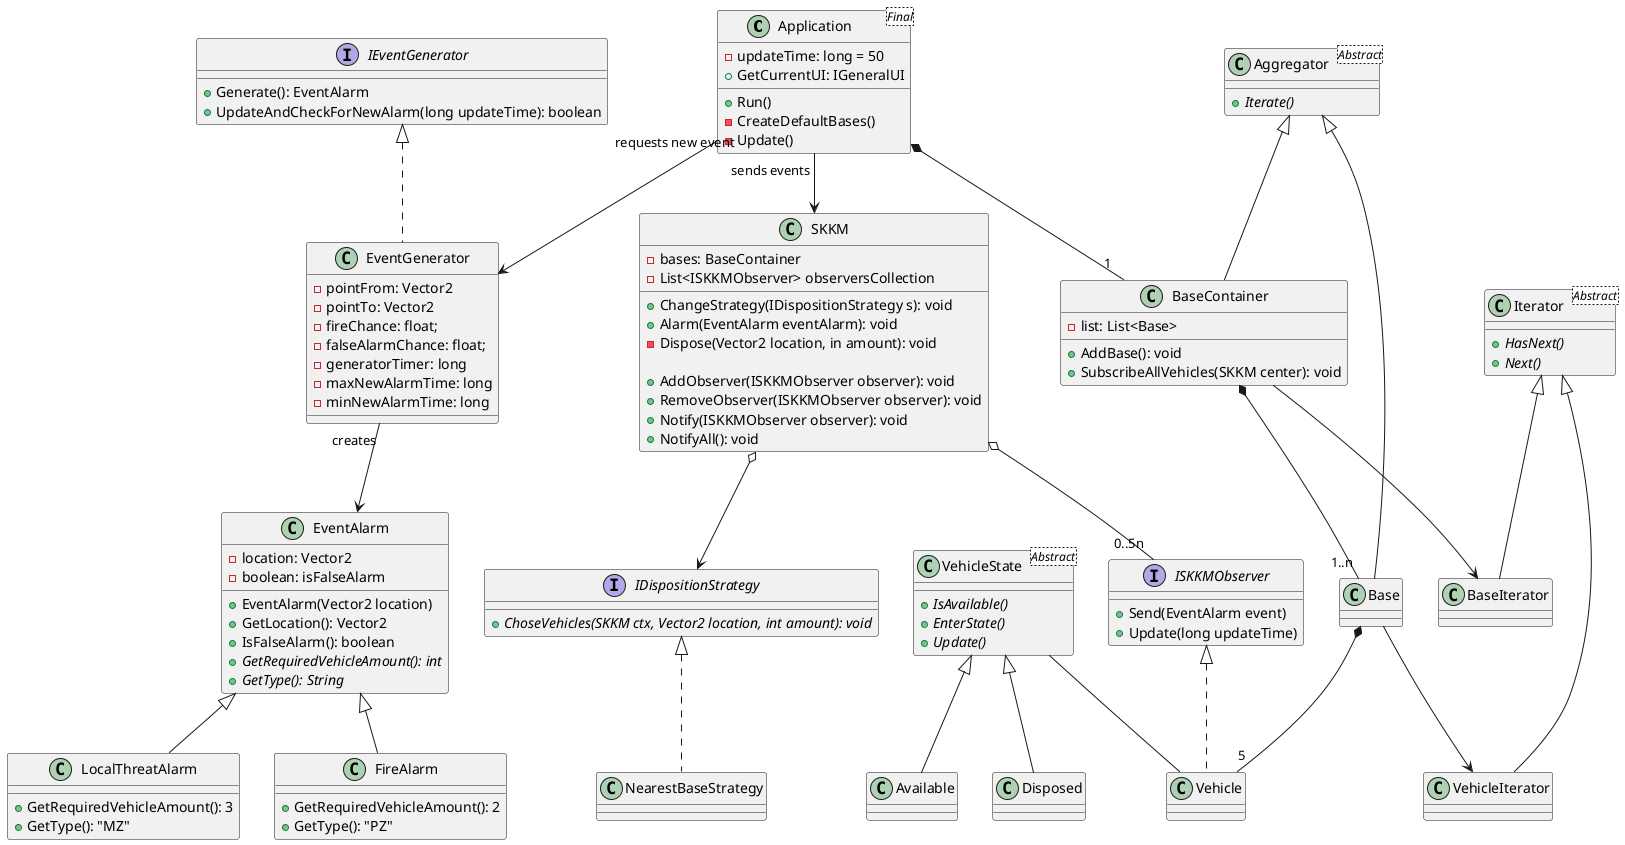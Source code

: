 @startuml

'TODO: Update uml (new VehicleStates, ui, many functions)

class Application <Final>{
    -updateTime: long = 50
    +Run()
    +GetCurrentUI: IGeneralUI
    -CreateDefaultBases()
    -Update()
}

interface IEventGenerator{
    +Generate(): EventAlarm
    +UpdateAndCheckForNewAlarm(long updateTime): boolean
}

class EventGenerator implements IEventGenerator{
    -pointFrom: Vector2
    -pointTo: Vector2
    -fireChance: float;
    -falseAlarmChance: float;
    -generatorTimer: long
    -maxNewAlarmTime: long
    -minNewAlarmTime: long
}

class EventAlarm{
    -location: Vector2
    -boolean: isFalseAlarm
    +EventAlarm(Vector2 location)
    +GetLocation(): Vector2
    +IsFalseAlarm(): boolean
    +<i>GetRequiredVehicleAmount(): int
    +<i>GetType(): String
}


class FireAlarm extends EventAlarm{
    +GetRequiredVehicleAmount(): 2
    +GetType(): "PZ"
}

class LocalThreatAlarm extends EventAlarm{
    +GetRequiredVehicleAmount(): 3
    +GetType(): "MZ"
}

interface ISKKMObserver
{
    +Send(EventAlarm event)
    +Update(long updateTime)
}


class SKKM{
    -bases: BaseContainer
    -List<ISKKMObserver> observersCollection
    +ChangeStrategy(IDispositionStrategy s): void
    +Alarm(EventAlarm eventAlarm): void
    -Dispose(Vector2 location, in amount): void

    +AddObserver(ISKKMObserver observer): void
    +RemoveObserver(ISKKMObserver observer): void
    +Notify(ISKKMObserver observer): void
    +NotifyAll(): void
}

class Iterator<Abstract>{
    +<i>HasNext()
    +<i>Next()
}
class Aggregator<Abstract>{
    +<i>Iterate()
}

class BaseContainer extends Aggregator
{
    -list: List<Base>
    +AddBase(): void
    +SubscribeAllVehicles(SKKM center): void
}

class BaseIterator extends Iterator
{

}

class Base extends Aggregator
{

}

class VehicleIterator extends Iterator
{

}

class Vehicle implements ISKKMObserver{

}



interface IDispositionStrategy{
    +<i>ChoseVehicles(SKKM ctx, Vector2 location, int amount): void
}

class NearestBaseStrategy implements IDispositionStrategy {
}

class VehicleState<Abstract>{
    +<i>IsAvailable()</i>
    +<i>EnterState()</i>
    +<i>Update()</i>
}

class Available extends VehicleState{
}

class Disposed extends VehicleState{
}


'Fire ..> "can transition" FalseAlarm
'OtherEvent ..> "can transition" FalseAlarm
EventGenerator "creates" --> EventAlarm
Application "sends events"--> SKKM
Application "requests new event"--> EventGenerator
SKKM o-- "0..5n" ISKKMObserver
SKKM o--> IDispositionStrategy
Application *--"1" BaseContainer
BaseContainer *--"1..n" Base
Base *-- "5" Vehicle
VehicleState -- Vehicle
'Main ... NearestBaseStrategy

Base --> VehicleIterator
BaseContainer --> BaseIterator


'note left of EventManager: Update is called every frame\nand is defined by Unity Engine\nin MonoBehaviour
@enduml